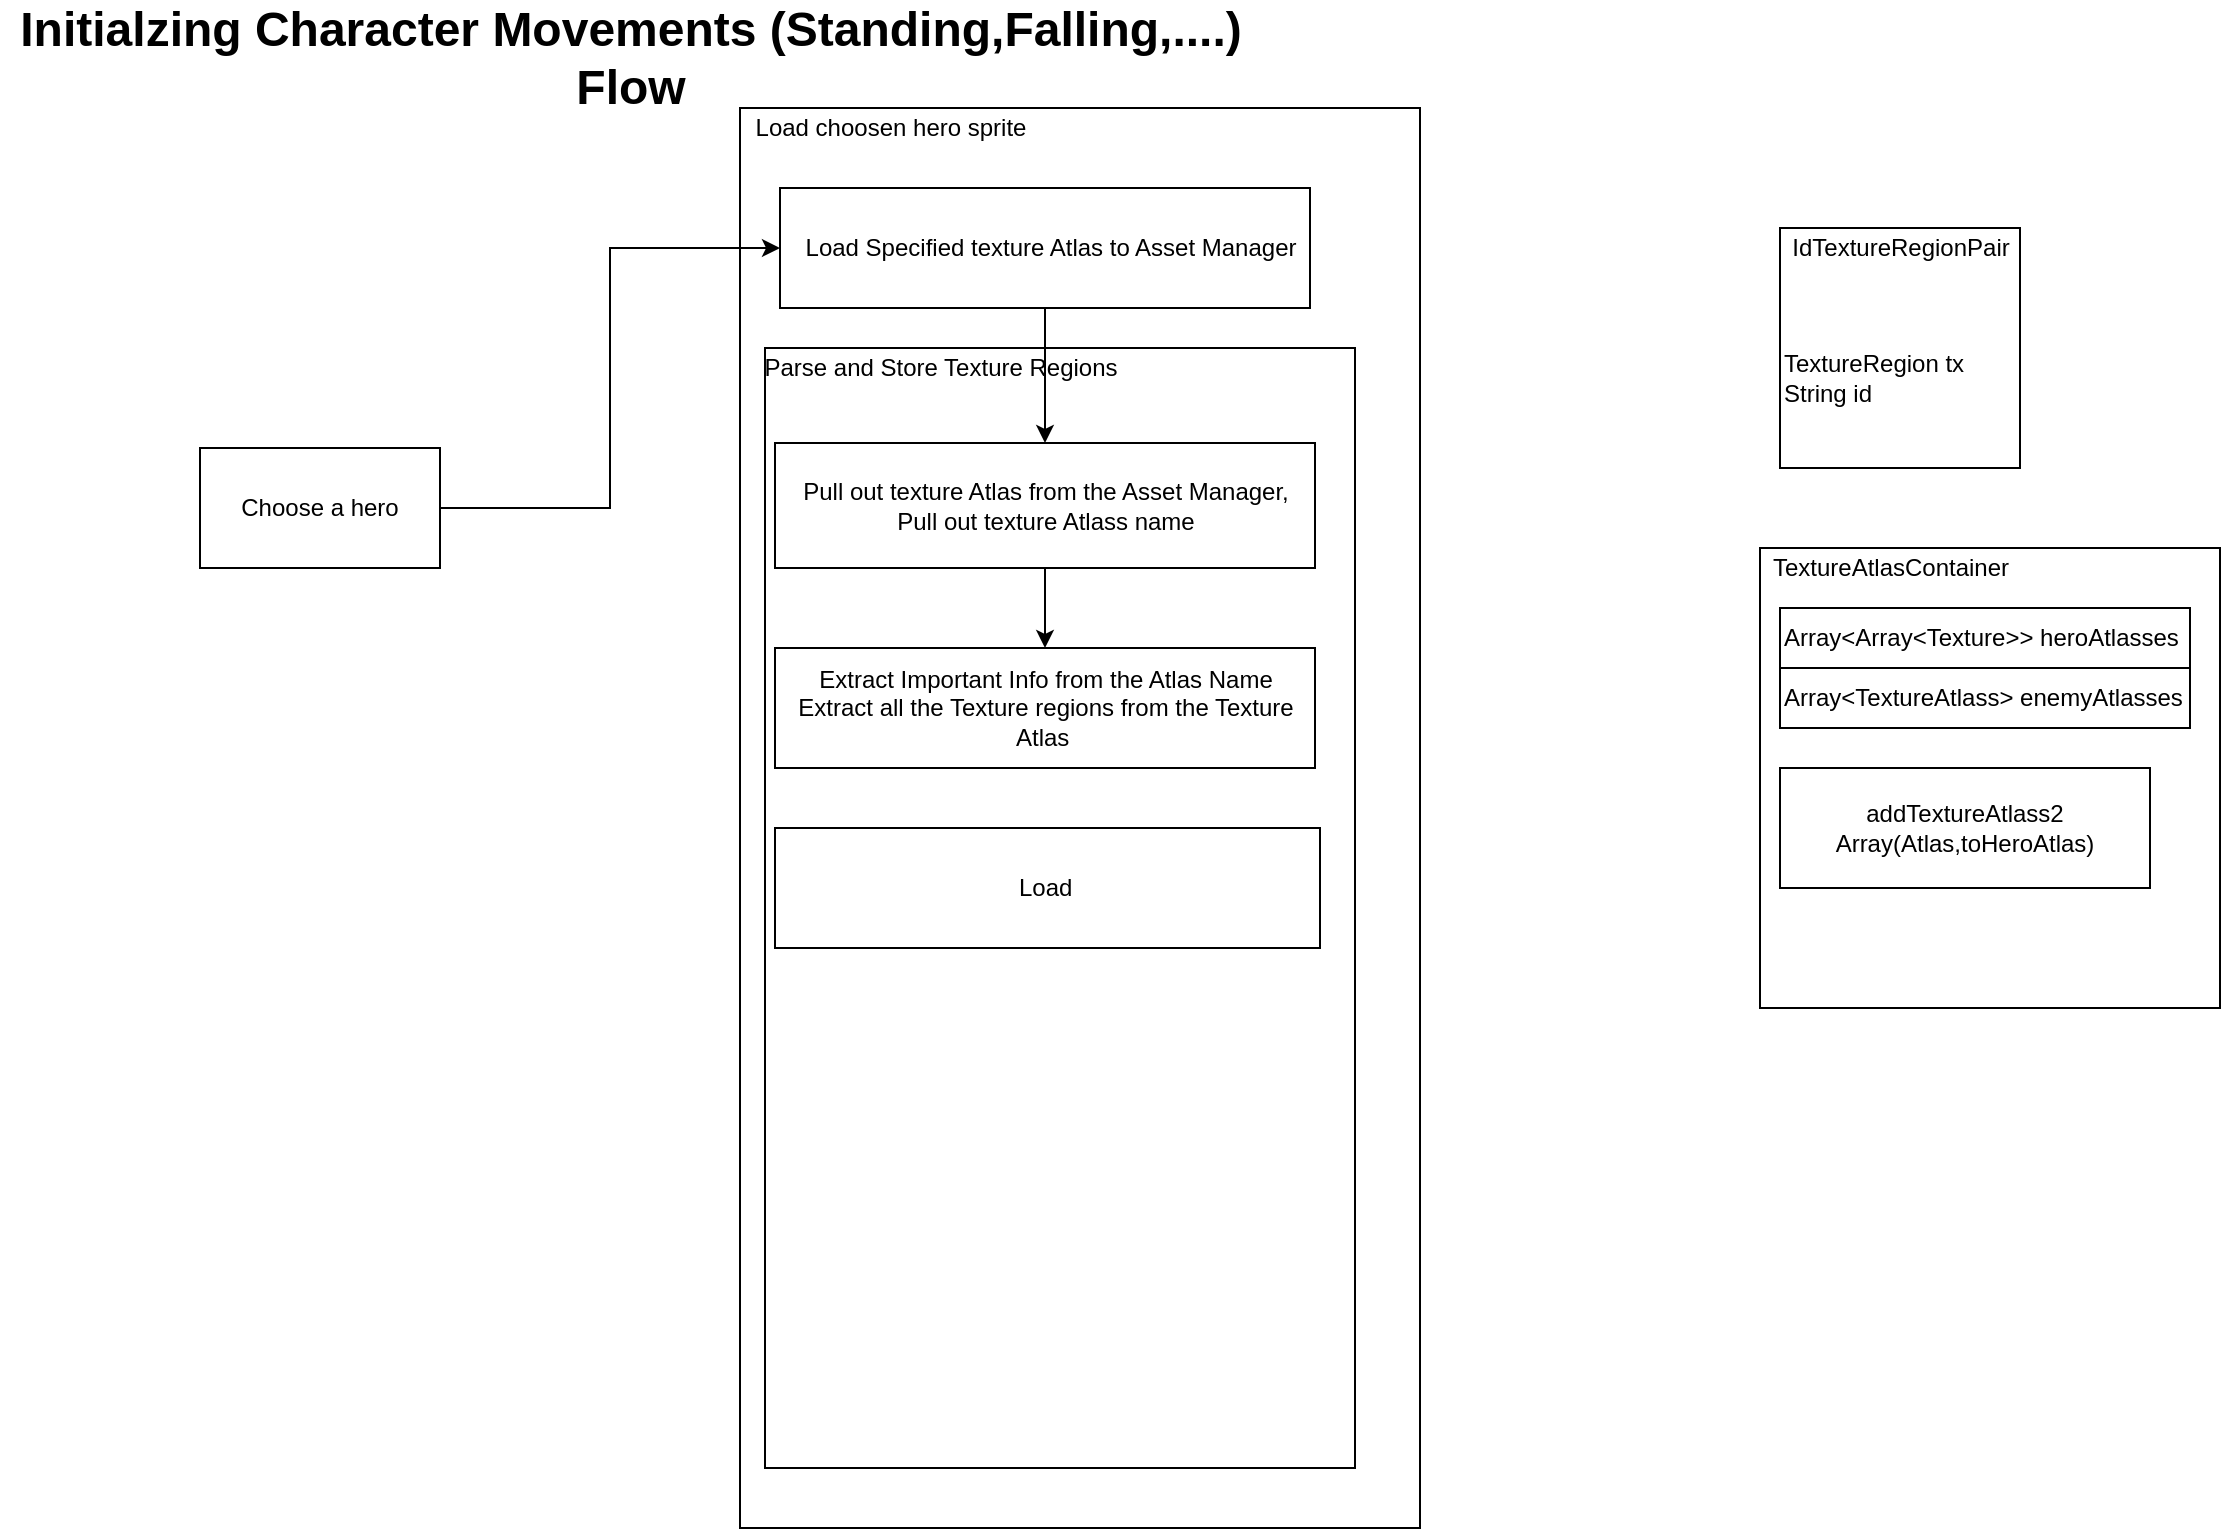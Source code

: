 <mxfile>
    <diagram id="ZpyrcAYyKE0DwkDEfxVf" name="Page-1">
        <mxGraphModel dx="1441" dy="326" grid="1" gridSize="10" guides="1" tooltips="1" connect="1" arrows="1" fold="1" page="1" pageScale="1" pageWidth="850" pageHeight="1100" math="0" shadow="0">
            <root>
                <mxCell id="0"/>
                <mxCell id="1" parent="0"/>
                <mxCell id="20" value="" style="group" vertex="1" connectable="0" parent="1">
                    <mxGeometry x="-380" y="70" width="340" height="710" as="geometry"/>
                </mxCell>
                <mxCell id="16" value="" style="rounded=0;whiteSpace=wrap;html=1;" vertex="1" parent="20">
                    <mxGeometry width="340" height="710" as="geometry"/>
                </mxCell>
                <mxCell id="29" value="" style="rounded=0;whiteSpace=wrap;html=1;" vertex="1" parent="20">
                    <mxGeometry x="12.5" y="120" width="295" height="560" as="geometry"/>
                </mxCell>
                <mxCell id="19" value="&lt;span&gt;Load choosen hero sprite&lt;/span&gt;" style="text;html=1;align=center;verticalAlign=middle;resizable=0;points=[];autosize=1;" vertex="1" parent="20">
                    <mxGeometry width="150" height="20" as="geometry"/>
                </mxCell>
                <mxCell id="23" value="" style="group" vertex="1" connectable="0" parent="20">
                    <mxGeometry x="20" y="40" width="265" height="60" as="geometry"/>
                </mxCell>
                <mxCell id="22" value="" style="rounded=0;whiteSpace=wrap;html=1;" vertex="1" parent="23">
                    <mxGeometry width="265" height="60" as="geometry"/>
                </mxCell>
                <mxCell id="21" value="Load Specified texture Atlas to Asset Manager" style="text;html=1;align=center;verticalAlign=middle;resizable=0;points=[];autosize=1;" vertex="1" parent="23">
                    <mxGeometry x="5" y="20" width="260" height="20" as="geometry"/>
                </mxCell>
                <mxCell id="26" style="edgeStyle=orthogonalEdgeStyle;rounded=0;orthogonalLoop=1;jettySize=auto;html=1;" edge="1" parent="20" source="22" target="25">
                    <mxGeometry relative="1" as="geometry"/>
                </mxCell>
                <mxCell id="32" value="" style="group" vertex="1" connectable="0" parent="20">
                    <mxGeometry x="5" y="120" width="310" height="175" as="geometry"/>
                </mxCell>
                <mxCell id="30" value="Parse and Store Texture Regions" style="text;html=1;align=center;verticalAlign=middle;resizable=0;points=[];autosize=1;" vertex="1" parent="32">
                    <mxGeometry width="190" height="20" as="geometry"/>
                </mxCell>
                <mxCell id="37" style="edgeStyle=orthogonalEdgeStyle;rounded=0;orthogonalLoop=1;jettySize=auto;html=1;" edge="1" parent="20" source="25" target="36">
                    <mxGeometry relative="1" as="geometry"/>
                </mxCell>
                <mxCell id="25" value="Pull out texture Atlas from the Asset Manager,&lt;br&gt;Pull out texture Atlass name" style="rounded=0;whiteSpace=wrap;html=1;" vertex="1" parent="20">
                    <mxGeometry x="17.5" y="167.5" width="270" height="62.5" as="geometry"/>
                </mxCell>
                <mxCell id="36" value="Extract Important Info from the Atlas Name&lt;br&gt;Extract all the Texture regions from the Texture&lt;br&gt;Atlas&amp;nbsp;" style="rounded=0;whiteSpace=wrap;html=1;" vertex="1" parent="20">
                    <mxGeometry x="17.5" y="270" width="270" height="60" as="geometry"/>
                </mxCell>
                <mxCell id="51" value="Load&amp;nbsp;" style="rounded=0;whiteSpace=wrap;html=1;" vertex="1" parent="20">
                    <mxGeometry x="17.5" y="360" width="272.5" height="60" as="geometry"/>
                </mxCell>
                <mxCell id="2" value="" style="rounded=0;whiteSpace=wrap;html=1;" vertex="1" parent="1">
                    <mxGeometry x="130" y="290" width="230" height="230" as="geometry"/>
                </mxCell>
                <mxCell id="4" value="TextureAtlasContainer" style="text;html=1;align=center;verticalAlign=middle;resizable=0;points=[];autosize=1;" vertex="1" parent="1">
                    <mxGeometry x="130" y="290" width="130" height="20" as="geometry"/>
                </mxCell>
                <mxCell id="7" value="" style="group" vertex="1" connectable="0" parent="1">
                    <mxGeometry x="140" y="320" width="205" height="60" as="geometry"/>
                </mxCell>
                <mxCell id="3" value="Array&amp;lt;Array&amp;lt;Texture&amp;gt;&amp;gt; heroAtlasses" style="rounded=0;whiteSpace=wrap;html=1;align=left;" vertex="1" parent="7">
                    <mxGeometry width="205" height="30" as="geometry"/>
                </mxCell>
                <mxCell id="6" value="Array&amp;lt;TextureAtlass&amp;gt; enemyAtlasses" style="rounded=0;whiteSpace=wrap;html=1;align=left;" vertex="1" parent="7">
                    <mxGeometry y="30" width="205" height="30" as="geometry"/>
                </mxCell>
                <mxCell id="8" value="addTextureAtlass2&lt;br&gt;Array(Atlas,toHeroAtlas)" style="rounded=0;whiteSpace=wrap;html=1;" vertex="1" parent="1">
                    <mxGeometry x="140" y="400" width="185" height="60" as="geometry"/>
                </mxCell>
                <mxCell id="13" value="" style="group" vertex="1" connectable="0" parent="1">
                    <mxGeometry x="140" y="130" width="120" height="120" as="geometry"/>
                </mxCell>
                <mxCell id="14" value="" style="group" vertex="1" connectable="0" parent="13">
                    <mxGeometry width="120" height="120" as="geometry"/>
                </mxCell>
                <mxCell id="10" value="" style="rounded=0;whiteSpace=wrap;html=1;align=left;" vertex="1" parent="14">
                    <mxGeometry width="120" height="120" as="geometry"/>
                </mxCell>
                <mxCell id="12" value="&lt;span style=&quot;text-align: left&quot;&gt;IdTextureRegionPair&lt;/span&gt;" style="text;html=1;align=center;verticalAlign=middle;resizable=0;points=[];autosize=1;" vertex="1" parent="14">
                    <mxGeometry width="120" height="20" as="geometry"/>
                </mxCell>
                <mxCell id="11" value="TextureRegion tx&lt;br&gt;String id" style="text;html=1;align=left;verticalAlign=middle;resizable=0;points=[];autosize=1;" vertex="1" parent="14">
                    <mxGeometry y="60" width="110" height="30" as="geometry"/>
                </mxCell>
                <mxCell id="17" style="edgeStyle=orthogonalEdgeStyle;rounded=0;orthogonalLoop=1;jettySize=auto;html=1;entryX=0;entryY=0.5;entryDx=0;entryDy=0;" edge="1" parent="1" source="15" target="22">
                    <mxGeometry relative="1" as="geometry"/>
                </mxCell>
                <mxCell id="15" value="Choose a hero" style="rounded=0;whiteSpace=wrap;html=1;" vertex="1" parent="1">
                    <mxGeometry x="-650" y="240" width="120" height="60" as="geometry"/>
                </mxCell>
                <mxCell id="27" value="&lt;b&gt;&lt;font&gt;&lt;font style=&quot;font-size: 24px&quot;&gt;Initialzing Character Movements (Standing,Falling,....)&lt;br&gt;Flow&lt;/font&gt;&lt;br&gt;&lt;/font&gt;&lt;/b&gt;" style="text;html=1;align=center;verticalAlign=middle;resizable=0;points=[];autosize=1;" vertex="1" parent="1">
                    <mxGeometry x="-750" y="25" width="630" height="40" as="geometry"/>
                </mxCell>
            </root>
        </mxGraphModel>
    </diagram>
</mxfile>